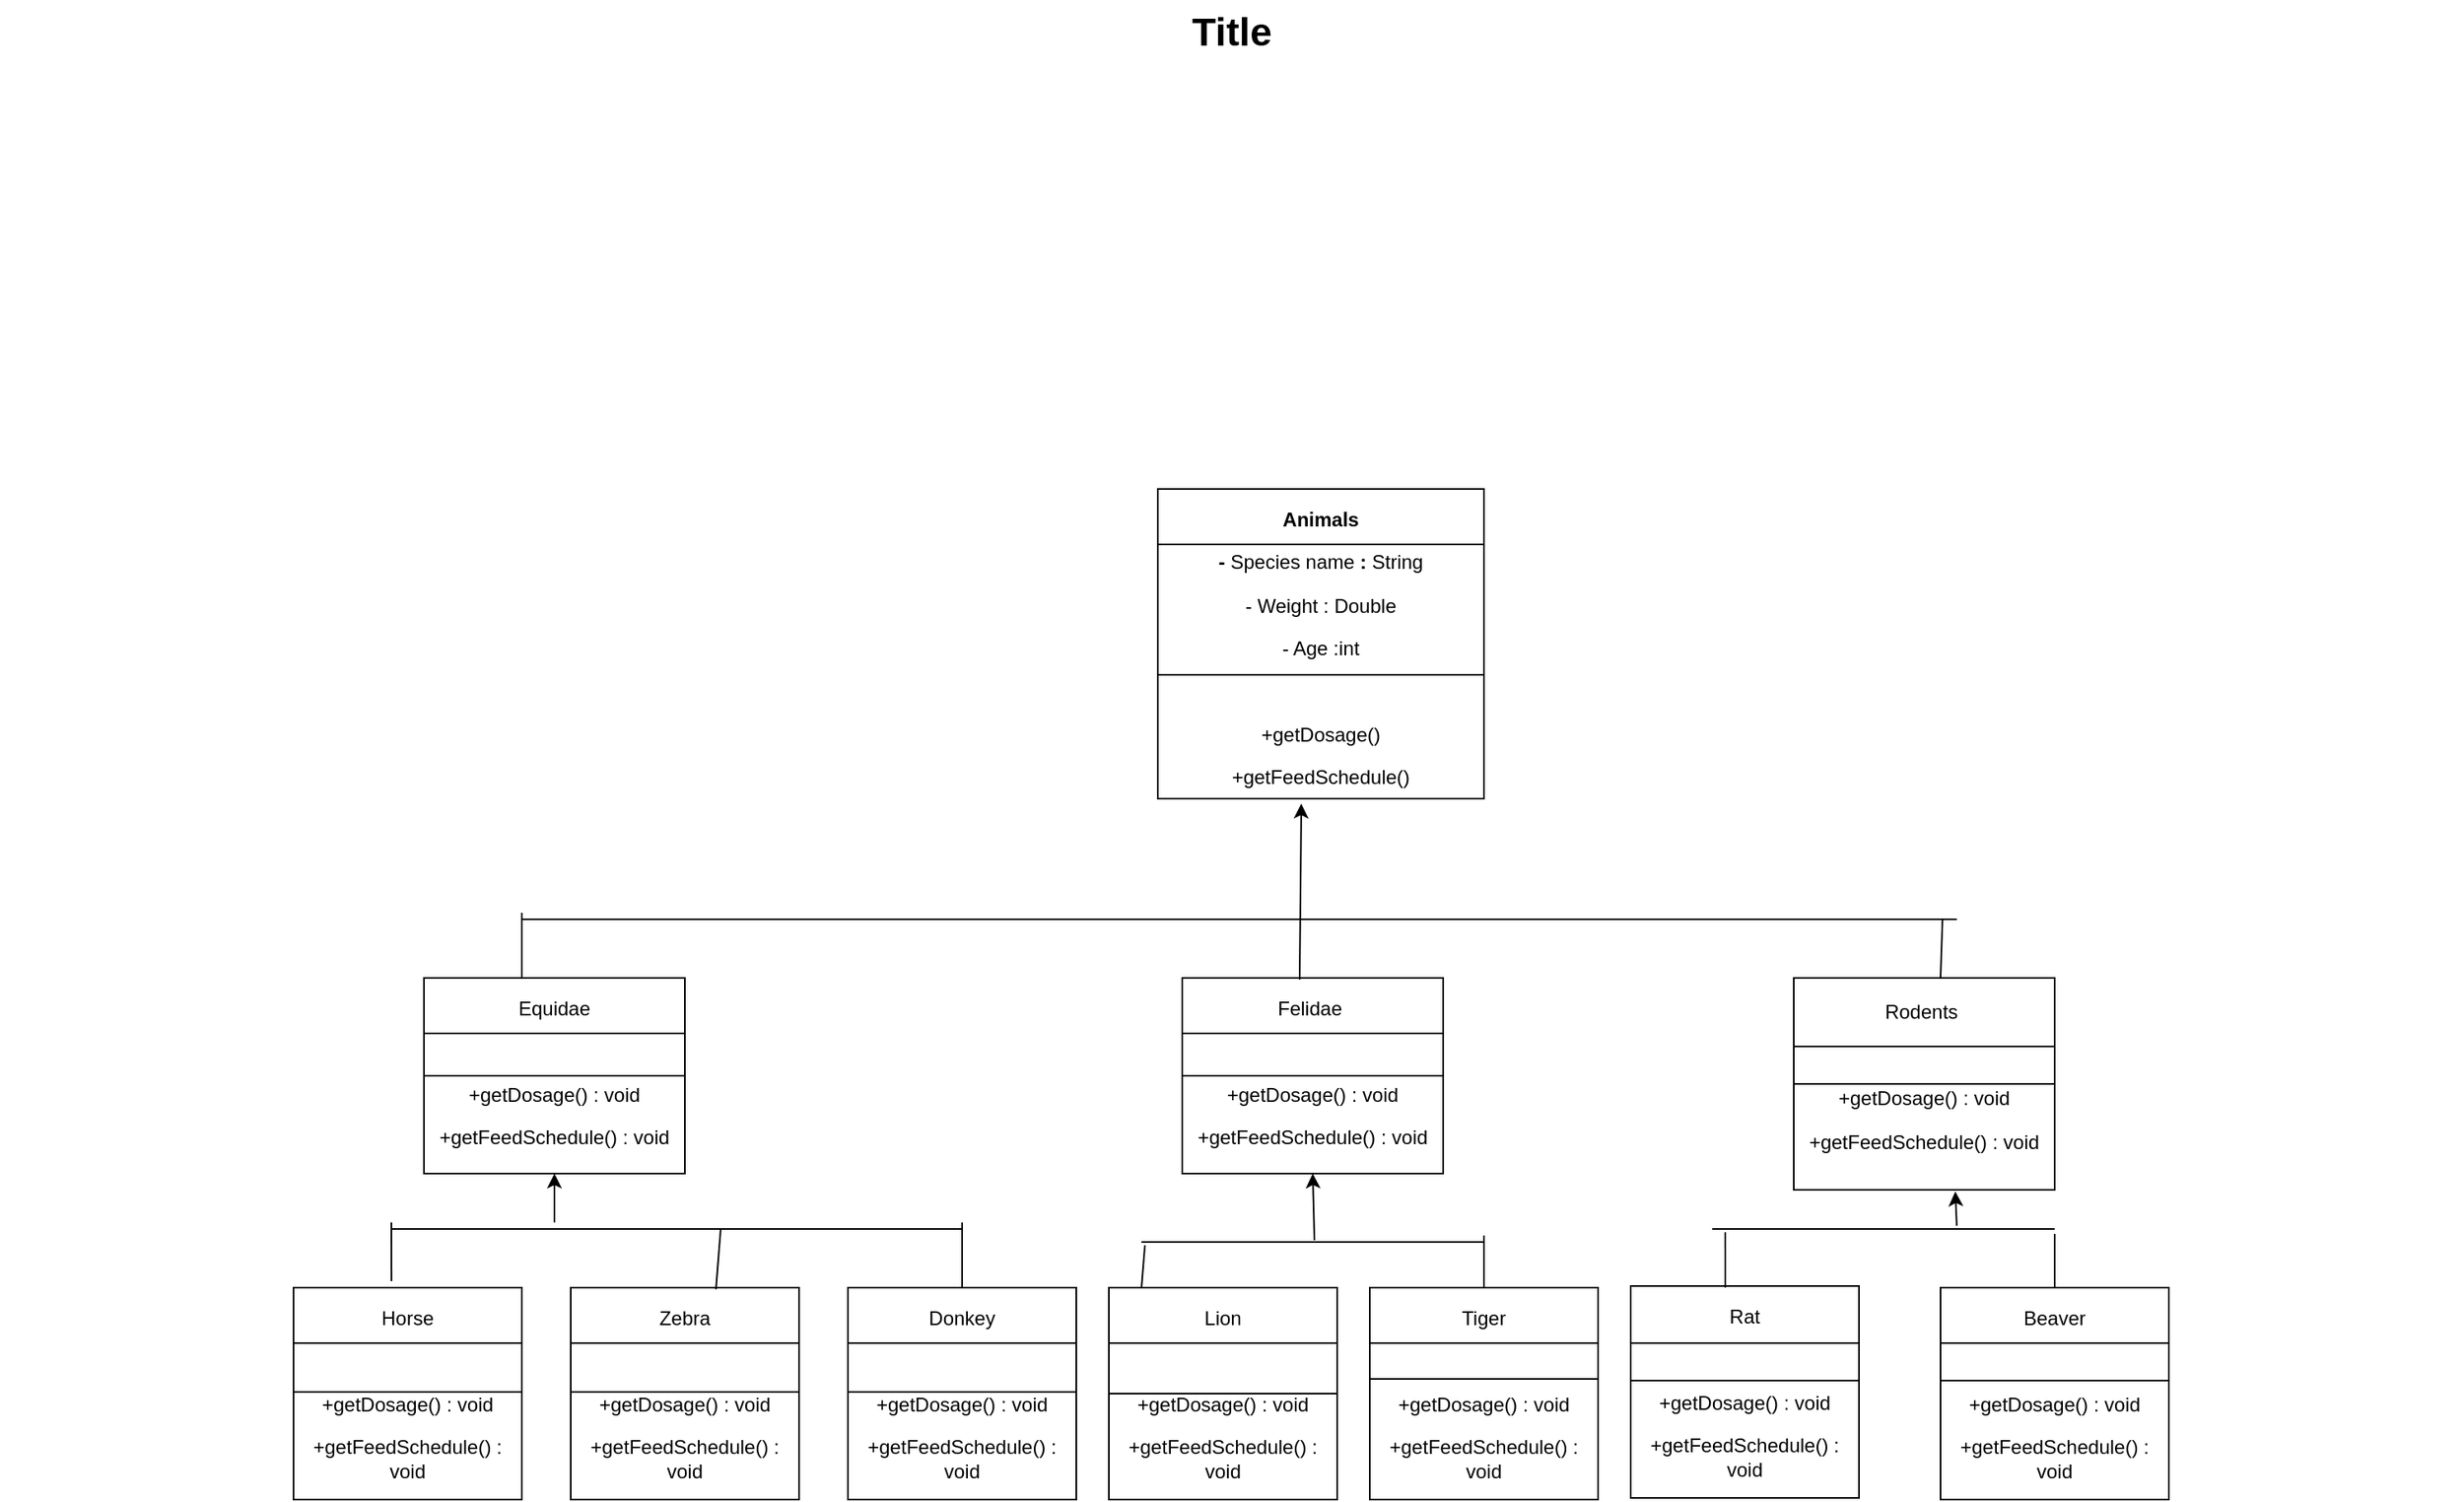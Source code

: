 <mxfile version="20.2.7" type="github">
  <diagram name="Page-1" id="929967ad-93f9-6ef4-fab6-5d389245f69c">
    <mxGraphModel dx="1422" dy="762" grid="1" gridSize="10" guides="1" tooltips="1" connect="1" arrows="1" fold="1" page="1" pageScale="1.5" pageWidth="1169" pageHeight="826" background="none" math="0" shadow="0">
      <root>
        <mxCell id="0" style=";html=1;" />
        <mxCell id="1" style=";html=1;" parent="0" />
        <mxCell id="1672d66443f91eb5-7" value="&lt;p&gt;&lt;span style=&quot;font-weight: 400;&quot;&gt;Equidae&lt;/span&gt;&lt;/p&gt;&lt;p&gt;&lt;span style=&quot;font-weight: 400;&quot;&gt;&lt;br&gt;&lt;/span&gt;&lt;/p&gt;&lt;p&gt;&lt;span style=&quot;font-weight: 400;&quot;&gt;+getDosage() : void&lt;/span&gt;&lt;/p&gt;&lt;p&gt;&lt;span style=&quot;font-weight: 400;&quot;&gt;+getFeedSchedule() : void&lt;/span&gt;&lt;/p&gt;" style="shape=rect;html=1;overflow=fill;whiteSpace=wrap;align=center;fontStyle=1" parent="1" vertex="1">
          <mxGeometry x="380" y="640" width="160" height="120" as="geometry" />
        </mxCell>
        <mxCell id="1672d66443f91eb5-8" value="&lt;p&gt;Animals&lt;/p&gt;&lt;p&gt;- &lt;span style=&quot;font-weight: 400;&quot;&gt;Species name&amp;nbsp;&lt;/span&gt;: &lt;span style=&quot;font-weight: normal;&quot;&gt;String&lt;/span&gt;&lt;/p&gt;&lt;p&gt;&lt;span style=&quot;font-weight: normal;&quot;&gt;- Weight : Double&lt;/span&gt;&lt;/p&gt;&lt;p&gt;&lt;span style=&quot;font-weight: 400;&quot;&gt;- Age :int&lt;/span&gt;&lt;/p&gt;&lt;p&gt;&lt;br&gt;&lt;/p&gt;&lt;p&gt;&lt;span style=&quot;font-weight: normal;&quot;&gt;+getDosage()&lt;/span&gt;&lt;/p&gt;&lt;p&gt;&lt;span style=&quot;font-weight: normal;&quot;&gt;+getFeedSchedule()&lt;/span&gt;&lt;/p&gt;&lt;p&gt;&amp;nbsp;&lt;br&gt;&lt;/p&gt;&lt;p&gt;&lt;br&gt;&lt;/p&gt;" style="shape=rect;html=1;overflow=fill;whiteSpace=wrap;align=center;fontStyle=1" parent="1" vertex="1">
          <mxGeometry x="830" y="340" width="200" height="190" as="geometry" />
        </mxCell>
        <mxCell id="1672d66443f91eb5-23" value="Title" style="text;strokeColor=none;fillColor=none;html=1;fontSize=24;fontStyle=1;verticalAlign=middle;align=center;" parent="1" vertex="1">
          <mxGeometry x="120" y="40" width="1510" height="40" as="geometry" />
        </mxCell>
        <mxCell id="VMkJlpxi3HL-9jdnigJv-3" value="" style="line;strokeWidth=1;fillColor=none;align=left;verticalAlign=middle;spacingTop=-1;spacingLeft=3;spacingRight=3;rotatable=0;labelPosition=right;points=[];portConstraint=eastwest;" vertex="1" parent="1">
          <mxGeometry x="830" y="370" width="200" height="8" as="geometry" />
        </mxCell>
        <mxCell id="VMkJlpxi3HL-9jdnigJv-4" value="" style="line;strokeWidth=1;fillColor=none;align=left;verticalAlign=middle;spacingTop=-1;spacingLeft=3;spacingRight=3;rotatable=0;labelPosition=right;points=[];portConstraint=eastwest;" vertex="1" parent="1">
          <mxGeometry x="830" y="450" width="200" height="8" as="geometry" />
        </mxCell>
        <mxCell id="VMkJlpxi3HL-9jdnigJv-11" value="" style="line;strokeWidth=1;fillColor=none;align=left;verticalAlign=middle;spacingTop=-1;spacingLeft=3;spacingRight=3;rotatable=0;labelPosition=right;points=[];portConstraint=eastwest;" vertex="1" parent="1">
          <mxGeometry x="380" y="670" width="160" height="8" as="geometry" />
        </mxCell>
        <mxCell id="VMkJlpxi3HL-9jdnigJv-12" value="" style="line;strokeWidth=1;fillColor=none;align=left;verticalAlign=middle;spacingTop=-1;spacingLeft=3;spacingRight=3;rotatable=0;labelPosition=right;points=[];portConstraint=eastwest;" vertex="1" parent="1">
          <mxGeometry x="380" y="696" width="160" height="8" as="geometry" />
        </mxCell>
        <mxCell id="VMkJlpxi3HL-9jdnigJv-13" value="&lt;p&gt;&lt;span style=&quot;font-weight: 400;&quot;&gt;Felidae&amp;nbsp;&lt;/span&gt;&lt;br&gt;&lt;/p&gt;&lt;p&gt;&lt;span style=&quot;font-weight: 400;&quot;&gt;&lt;br&gt;&lt;/span&gt;&lt;/p&gt;&lt;p&gt;&lt;span style=&quot;font-weight: 400;&quot;&gt;+getDosage() : void&lt;/span&gt;&lt;/p&gt;&lt;p&gt;&lt;span style=&quot;font-weight: 400;&quot;&gt;+getFeedSchedule() : void&lt;/span&gt;&lt;/p&gt;" style="shape=rect;html=1;overflow=fill;whiteSpace=wrap;align=center;fontStyle=1" vertex="1" parent="1">
          <mxGeometry x="845" y="640" width="160" height="120" as="geometry" />
        </mxCell>
        <mxCell id="VMkJlpxi3HL-9jdnigJv-14" value="" style="line;strokeWidth=1;fillColor=none;align=left;verticalAlign=middle;spacingTop=-1;spacingLeft=3;spacingRight=3;rotatable=0;labelPosition=right;points=[];portConstraint=eastwest;" vertex="1" parent="1">
          <mxGeometry x="845" y="670" width="160" height="8" as="geometry" />
        </mxCell>
        <mxCell id="VMkJlpxi3HL-9jdnigJv-16" value="" style="line;strokeWidth=1;fillColor=none;align=left;verticalAlign=middle;spacingTop=-1;spacingLeft=3;spacingRight=3;rotatable=0;labelPosition=right;points=[];portConstraint=eastwest;" vertex="1" parent="1">
          <mxGeometry x="845" y="696" width="160" height="8" as="geometry" />
        </mxCell>
        <mxCell id="VMkJlpxi3HL-9jdnigJv-17" value="&lt;span style=&quot;font-weight: 400;&quot;&gt;&lt;br&gt;Rodents&lt;/span&gt;&lt;span style=&quot;font-weight: 400; background-color: initial;&quot;&gt;&amp;nbsp;&lt;/span&gt;&lt;span style=&quot;font-weight: 400;&quot;&gt;&lt;br&gt;&lt;/span&gt;&lt;p&gt;&lt;span style=&quot;font-weight: 400;&quot;&gt;&lt;br&gt;&lt;/span&gt;&lt;/p&gt;&lt;p&gt;&lt;span style=&quot;font-weight: 400;&quot;&gt;+getDosage() : void&lt;/span&gt;&lt;/p&gt;&lt;p&gt;&lt;span style=&quot;font-weight: 400;&quot;&gt;+getFeedSchedule() : void&lt;/span&gt;&lt;/p&gt;" style="shape=rect;html=1;overflow=fill;whiteSpace=wrap;align=center;fontStyle=1" vertex="1" parent="1">
          <mxGeometry x="1220" y="640" width="160" height="130" as="geometry" />
        </mxCell>
        <mxCell id="VMkJlpxi3HL-9jdnigJv-18" value="" style="line;strokeWidth=1;fillColor=none;align=left;verticalAlign=middle;spacingTop=-1;spacingLeft=3;spacingRight=3;rotatable=0;labelPosition=right;points=[];portConstraint=eastwest;" vertex="1" parent="1">
          <mxGeometry x="1220" y="678" width="160" height="8" as="geometry" />
        </mxCell>
        <mxCell id="VMkJlpxi3HL-9jdnigJv-19" value="" style="line;strokeWidth=1;fillColor=none;align=left;verticalAlign=middle;spacingTop=-1;spacingLeft=3;spacingRight=3;rotatable=0;labelPosition=right;points=[];portConstraint=eastwest;" vertex="1" parent="1">
          <mxGeometry x="1220" y="701" width="160" height="8" as="geometry" />
        </mxCell>
        <mxCell id="VMkJlpxi3HL-9jdnigJv-20" value="" style="endArrow=classic;html=1;rounded=0;fontSize=15;entryX=0.44;entryY=1.016;entryDx=0;entryDy=0;entryPerimeter=0;exitX=0.45;exitY=0.008;exitDx=0;exitDy=0;exitPerimeter=0;" edge="1" parent="1" source="VMkJlpxi3HL-9jdnigJv-13" target="1672d66443f91eb5-8">
          <mxGeometry width="50" height="50" relative="1" as="geometry">
            <mxPoint x="918" y="630" as="sourcePoint" />
            <mxPoint x="880" y="570" as="targetPoint" />
          </mxGeometry>
        </mxCell>
        <mxCell id="VMkJlpxi3HL-9jdnigJv-21" value="" style="line;strokeWidth=1;fillColor=none;align=left;verticalAlign=middle;spacingTop=-1;spacingLeft=3;spacingRight=3;rotatable=0;labelPosition=right;points=[];portConstraint=eastwest;" vertex="1" parent="1">
          <mxGeometry x="440" y="600" width="880" height="8" as="geometry" />
        </mxCell>
        <mxCell id="VMkJlpxi3HL-9jdnigJv-24" value="" style="endArrow=none;html=1;rounded=0;fontSize=15;entryX=0.99;entryY=0.5;entryDx=0;entryDy=0;entryPerimeter=0;" edge="1" parent="1" source="VMkJlpxi3HL-9jdnigJv-17" target="VMkJlpxi3HL-9jdnigJv-21">
          <mxGeometry width="50" height="50" relative="1" as="geometry">
            <mxPoint x="1110" y="638" as="sourcePoint" />
            <mxPoint x="1160" y="600" as="targetPoint" />
            <Array as="points">
              <mxPoint x="1310" y="640" />
            </Array>
          </mxGeometry>
        </mxCell>
        <mxCell id="VMkJlpxi3HL-9jdnigJv-29" value="" style="endArrow=none;html=1;rounded=0;fontSize=15;" edge="1" parent="1">
          <mxGeometry width="50" height="50" relative="1" as="geometry">
            <mxPoint x="440" y="640" as="sourcePoint" />
            <mxPoint x="440" y="600" as="targetPoint" />
          </mxGeometry>
        </mxCell>
        <mxCell id="VMkJlpxi3HL-9jdnigJv-30" value="&lt;p&gt;&lt;span style=&quot;font-weight: 400;&quot;&gt;Horse&lt;/span&gt;&lt;/p&gt;&lt;p&gt;&lt;span style=&quot;font-weight: 400;&quot;&gt;&lt;br&gt;&lt;/span&gt;&lt;/p&gt;&lt;p&gt;&lt;span style=&quot;font-weight: 400;&quot;&gt;+getDosage() : void&lt;/span&gt;&lt;/p&gt;&lt;p&gt;&lt;span style=&quot;font-weight: 400;&quot;&gt;+getFeedSchedule() : void&lt;/span&gt;&lt;/p&gt;" style="shape=rect;html=1;overflow=fill;whiteSpace=wrap;align=center;fontStyle=1" vertex="1" parent="1">
          <mxGeometry x="300" y="830" width="140" height="130" as="geometry" />
        </mxCell>
        <mxCell id="VMkJlpxi3HL-9jdnigJv-31" value="" style="line;strokeWidth=1;fillColor=none;align=left;verticalAlign=middle;spacingTop=-1;spacingLeft=3;spacingRight=3;rotatable=0;labelPosition=right;points=[];portConstraint=eastwest;" vertex="1" parent="1">
          <mxGeometry x="300" y="860" width="140" height="8" as="geometry" />
        </mxCell>
        <mxCell id="VMkJlpxi3HL-9jdnigJv-33" value="" style="line;strokeWidth=1;fillColor=none;align=left;verticalAlign=middle;spacingTop=-1;spacingLeft=3;spacingRight=3;rotatable=0;labelPosition=right;points=[];portConstraint=eastwest;" vertex="1" parent="1">
          <mxGeometry x="300" y="890" width="140" height="8" as="geometry" />
        </mxCell>
        <mxCell id="VMkJlpxi3HL-9jdnigJv-34" value="&lt;p&gt;&lt;span style=&quot;font-weight: 400;&quot;&gt;Zebra&lt;/span&gt;&lt;/p&gt;&lt;p&gt;&lt;span style=&quot;color: rgba(0, 0, 0, 0); font-family: monospace; font-size: 0px; font-weight: 400; text-align: start;&quot;&gt;%3CmxGraphModel%3E%3Croot%3E%3CmxCell%20id%3D%220%22%2F%3E%3CmxCell%20id%3D%221%22%20parent%3D%220%22%2F%3E%3CmxCell%20id%3D%222%22%20value%3D%22%22%20style%3D%22line%3BstrokeWidth%3D1%3BfillColor%3Dnone%3Balign%3Dleft%3BverticalAlign%3Dmiddle%3BspacingTop%3D-1%3BspacingLeft%3D3%3BspacingRight%3D3%3Brotatable%3D0%3BlabelPosition%3Dright%3Bpoints%3D%5B%5D%3BportConstraint%3Deastwest%3B%22%20vertex%3D%221%22%20parent%3D%221%22%3E%3CmxGeometry%20x%3D%22380%22%20y%3D%22670%22%20width%3D%22160%22%20height%3D%228%22%20as%3D%22geometry%22%2F%3E%3C%2FmxCell%3E%3C%2Froot%3E%3C%2FmxGraphModel%3E&lt;/span&gt;&lt;span style=&quot;font-weight: 400;&quot;&gt;&lt;br&gt;&lt;/span&gt;&lt;/p&gt;&lt;p&gt;&lt;span style=&quot;font-weight: 400;&quot;&gt;+getDosage() : void&lt;/span&gt;&lt;/p&gt;&lt;p&gt;&lt;span style=&quot;font-weight: 400;&quot;&gt;+getFeedSchedule() : void&lt;/span&gt;&lt;/p&gt;" style="shape=rect;html=1;overflow=fill;whiteSpace=wrap;align=center;fontStyle=1" vertex="1" parent="1">
          <mxGeometry x="470" y="830" width="140" height="130" as="geometry" />
        </mxCell>
        <mxCell id="VMkJlpxi3HL-9jdnigJv-36" value="" style="line;strokeWidth=1;fillColor=none;align=left;verticalAlign=middle;spacingTop=-1;spacingLeft=3;spacingRight=3;rotatable=0;labelPosition=right;points=[];portConstraint=eastwest;" vertex="1" parent="1">
          <mxGeometry x="470" y="860" width="140" height="8" as="geometry" />
        </mxCell>
        <mxCell id="VMkJlpxi3HL-9jdnigJv-37" value="" style="line;strokeWidth=1;fillColor=none;align=left;verticalAlign=middle;spacingTop=-1;spacingLeft=3;spacingRight=3;rotatable=0;labelPosition=right;points=[];portConstraint=eastwest;" vertex="1" parent="1">
          <mxGeometry x="470" y="890" width="140" height="8" as="geometry" />
        </mxCell>
        <mxCell id="VMkJlpxi3HL-9jdnigJv-38" value="&lt;p&gt;&lt;span style=&quot;font-weight: 400;&quot;&gt;Donkey&lt;/span&gt;&lt;/p&gt;&lt;p&gt;&lt;span style=&quot;color: rgba(0, 0, 0, 0); font-family: monospace; font-size: 0px; font-weight: 400; text-align: start;&quot;&gt;%3CmxGraphModel%3E%3Croot%3E%3CmxCell%20id%3D%220%22%2F%3E%3CmxCell%20id%3D%221%22%20parent%3D%220%22%2F%3E%3CmxCell%20id%3D%222%22%20value%3D%22%22%20style%3D%22line%3BstrokeWidth%3D1%3BfillColor%3Dnone%3Balign%3Dleft%3BverticalAlign%3Dmiddle%3BspacingTop%3D-1%3BspacingLeft%3D3%3BspacingRight%3D3%3Brotatable%3D0%3BlabelPosition%3Dright%3Bpoints%3D%5B%5D%3BportConstraint%3Deastwest%3B%22%20vertex%3D%221%22%20parent%3D%221%22%3E%3CmxGeometry%20x%3D%22380%22%20y%3D%22670%22%20width%3D%22160%22%20height%3D%228%22%20as%3D%22geometry%22%2F%3E%3C%2FmxCell%3E%3C%2Froot%3E%3C%2FmxGraphModel%3E&lt;/span&gt;&lt;span style=&quot;font-weight: 400;&quot;&gt;&lt;br&gt;&lt;/span&gt;&lt;/p&gt;&lt;p&gt;&lt;span style=&quot;font-weight: 400;&quot;&gt;+getDosage() : void&lt;/span&gt;&lt;/p&gt;&lt;p&gt;&lt;span style=&quot;font-weight: 400;&quot;&gt;+getFeedSchedule() : void&lt;/span&gt;&lt;/p&gt;" style="shape=rect;html=1;overflow=fill;whiteSpace=wrap;align=center;fontStyle=1" vertex="1" parent="1">
          <mxGeometry x="640" y="830" width="140" height="130" as="geometry" />
        </mxCell>
        <mxCell id="VMkJlpxi3HL-9jdnigJv-39" value="" style="line;strokeWidth=1;fillColor=none;align=left;verticalAlign=middle;spacingTop=-1;spacingLeft=3;spacingRight=3;rotatable=0;labelPosition=right;points=[];portConstraint=eastwest;" vertex="1" parent="1">
          <mxGeometry x="640" y="860" width="140" height="8" as="geometry" />
        </mxCell>
        <mxCell id="VMkJlpxi3HL-9jdnigJv-40" value="" style="line;strokeWidth=1;fillColor=none;align=left;verticalAlign=middle;spacingTop=-1;spacingLeft=3;spacingRight=3;rotatable=0;labelPosition=right;points=[];portConstraint=eastwest;" vertex="1" parent="1">
          <mxGeometry x="640" y="890" width="140" height="8" as="geometry" />
        </mxCell>
        <mxCell id="VMkJlpxi3HL-9jdnigJv-41" value="" style="endArrow=classic;html=1;rounded=0;fontSize=15;entryX=0.5;entryY=1;entryDx=0;entryDy=0;" edge="1" parent="1" target="1672d66443f91eb5-7">
          <mxGeometry width="50" height="50" relative="1" as="geometry">
            <mxPoint x="460" y="790" as="sourcePoint" />
            <mxPoint x="520" y="740" as="targetPoint" />
          </mxGeometry>
        </mxCell>
        <mxCell id="VMkJlpxi3HL-9jdnigJv-42" value="" style="line;strokeWidth=1;fillColor=none;align=left;verticalAlign=middle;spacingTop=-1;spacingLeft=3;spacingRight=3;rotatable=0;labelPosition=right;points=[];portConstraint=eastwest;" vertex="1" parent="1">
          <mxGeometry x="360" y="790" width="350" height="8" as="geometry" />
        </mxCell>
        <mxCell id="VMkJlpxi3HL-9jdnigJv-44" value="" style="endArrow=none;html=1;rounded=0;fontSize=15;exitX=0.429;exitY=-0.031;exitDx=0;exitDy=0;exitPerimeter=0;" edge="1" parent="1" source="VMkJlpxi3HL-9jdnigJv-30">
          <mxGeometry width="50" height="50" relative="1" as="geometry">
            <mxPoint x="310" y="840" as="sourcePoint" />
            <mxPoint x="360" y="790" as="targetPoint" />
          </mxGeometry>
        </mxCell>
        <mxCell id="VMkJlpxi3HL-9jdnigJv-46" value="" style="endArrow=none;html=1;rounded=0;fontSize=15;entryX=0.577;entryY=0.5;entryDx=0;entryDy=0;entryPerimeter=0;exitX=0.636;exitY=0.008;exitDx=0;exitDy=0;exitPerimeter=0;" edge="1" parent="1" source="VMkJlpxi3HL-9jdnigJv-34" target="VMkJlpxi3HL-9jdnigJv-42">
          <mxGeometry width="50" height="50" relative="1" as="geometry">
            <mxPoint x="560" y="820" as="sourcePoint" />
            <mxPoint x="580" y="790" as="targetPoint" />
          </mxGeometry>
        </mxCell>
        <mxCell id="VMkJlpxi3HL-9jdnigJv-47" value="" style="endArrow=none;html=1;rounded=0;fontSize=15;exitX=0.5;exitY=0;exitDx=0;exitDy=0;" edge="1" parent="1" source="VMkJlpxi3HL-9jdnigJv-38">
          <mxGeometry width="50" height="50" relative="1" as="geometry">
            <mxPoint x="660" y="840" as="sourcePoint" />
            <mxPoint x="710" y="790" as="targetPoint" />
          </mxGeometry>
        </mxCell>
        <mxCell id="VMkJlpxi3HL-9jdnigJv-49" value="&lt;p&gt;&lt;span style=&quot;font-weight: 400;&quot;&gt;Lion&lt;/span&gt;&lt;/p&gt;&lt;p&gt;&lt;span style=&quot;color: rgba(0, 0, 0, 0); font-family: monospace; font-size: 0px; font-weight: 400; text-align: start;&quot;&gt;%3CmxGraphModel%3E%3Croot%3E%3CmxCell%20id%3D%220%22%2F%3E%3CmxCell%20id%3D%221%22%20parent%3D%220%22%2F%3E%3CmxCell%20id%3D%222%22%20value%3D%22%22%20style%3D%22line%3BstrokeWidth%3D1%3BfillColor%3Dnone%3Balign%3Dleft%3BverticalAlign%3Dmiddle%3BspacingTop%3D-1%3BspacingLeft%3D3%3BspacingRight%3D3%3Brotatable%3D0%3BlabelPosition%3Dright%3Bpoints%3D%5B%5D%3BportConstraint%3Deastwest%3B%22%20vertex%3D%221%22%20parent%3D%221%22%3E%3CmxGeometry%20x%3D%22380%22%20y%3D%22670%22%20width%3D%22160%22%20height%3D%228%22%20as%3D%22geometry%22%2F%3E%3C%2FmxCell%3E%3C%2Froot%3E%3C%2FmxGraphModel%3E&lt;/span&gt;&lt;span style=&quot;font-weight: 400;&quot;&gt;&lt;br&gt;&lt;/span&gt;&lt;/p&gt;&lt;p&gt;&lt;span style=&quot;font-weight: 400;&quot;&gt;+getDosage() : void&lt;/span&gt;&lt;/p&gt;&lt;p&gt;&lt;span style=&quot;font-weight: 400;&quot;&gt;+getFeedSchedule() : void&lt;/span&gt;&lt;/p&gt;" style="shape=rect;html=1;overflow=fill;whiteSpace=wrap;align=center;fontStyle=1" vertex="1" parent="1">
          <mxGeometry x="800" y="830" width="140" height="130" as="geometry" />
        </mxCell>
        <mxCell id="VMkJlpxi3HL-9jdnigJv-50" value="&lt;p&gt;&lt;span style=&quot;font-weight: 400;&quot;&gt;Tiger&lt;/span&gt;&lt;/p&gt;&lt;p&gt;&lt;span style=&quot;color: rgba(0, 0, 0, 0); font-family: monospace; font-size: 0px; font-weight: 400; text-align: start;&quot;&gt;%3CmxGraphModel%3E%3Croot%3E%3CmxCell%20id%3D%220%22%2F%3E%3CmxCell%20id%3D%221%22%20parent%3D%220%22%2F%3E%3CmxCell%20id%3D%222%22%20value%3D%22%22%20style%3D%22line%3BstrokeWidth%3D1%3BfillColor%3Dnone%3Balign%3Dleft%3BverticalAlign%3Dmiddle%3BspacingTop%3D-1%3BspacingLeft%3D3%3BspacingRight%3D3%3Brotatable%3D0%3BlabelPosition%3Dright%3Bpoints%3D%5B%5D%3BportConstraint%3Deastwest%3B%22%20vertex%3D%221%22%20parent%3D%221%22%3E%3CmxGeometry%20x%3D%22380%22%20y%3D%22670%22%20width%3D%22160%22%20height%3D%228%22%20as%3D%22geometry%22%2F%3E%3C%2FmxCell%3E%3C%2Froot%3E%3C%2FmxGraphModel%3E&lt;/span&gt;&lt;span style=&quot;font-weight: 400;&quot;&gt;&lt;br&gt;&lt;/span&gt;&lt;/p&gt;&lt;p&gt;&lt;span style=&quot;font-weight: 400;&quot;&gt;+getDosage() : void&lt;/span&gt;&lt;/p&gt;&lt;p&gt;&lt;span style=&quot;font-weight: 400;&quot;&gt;+getFeedSchedule() : void&lt;/span&gt;&lt;/p&gt;" style="shape=rect;html=1;overflow=fill;whiteSpace=wrap;align=center;fontStyle=1" vertex="1" parent="1">
          <mxGeometry x="960" y="830" width="140" height="130" as="geometry" />
        </mxCell>
        <mxCell id="VMkJlpxi3HL-9jdnigJv-51" value="" style="line;strokeWidth=1;fillColor=none;align=left;verticalAlign=middle;spacingTop=-1;spacingLeft=3;spacingRight=3;rotatable=0;labelPosition=right;points=[];portConstraint=eastwest;" vertex="1" parent="1">
          <mxGeometry x="820" y="798" width="210" height="8" as="geometry" />
        </mxCell>
        <mxCell id="VMkJlpxi3HL-9jdnigJv-56" value="" style="endArrow=none;html=1;rounded=0;fontSize=15;entryX=0.01;entryY=0.75;entryDx=0;entryDy=0;entryPerimeter=0;" edge="1" parent="1" target="VMkJlpxi3HL-9jdnigJv-51">
          <mxGeometry width="50" height="50" relative="1" as="geometry">
            <mxPoint x="820" y="830" as="sourcePoint" />
            <mxPoint x="870" y="780" as="targetPoint" />
          </mxGeometry>
        </mxCell>
        <mxCell id="VMkJlpxi3HL-9jdnigJv-57" value="" style="endArrow=none;html=1;rounded=0;fontSize=15;exitX=0.5;exitY=0;exitDx=0;exitDy=0;" edge="1" parent="1" source="VMkJlpxi3HL-9jdnigJv-50">
          <mxGeometry width="50" height="50" relative="1" as="geometry">
            <mxPoint x="980" y="848" as="sourcePoint" />
            <mxPoint x="1030" y="798" as="targetPoint" />
          </mxGeometry>
        </mxCell>
        <mxCell id="VMkJlpxi3HL-9jdnigJv-61" value="" style="endArrow=classic;html=1;rounded=0;fontSize=15;entryX=0.5;entryY=1;entryDx=0;entryDy=0;exitX=0.505;exitY=0.375;exitDx=0;exitDy=0;exitPerimeter=0;" edge="1" parent="1" source="VMkJlpxi3HL-9jdnigJv-51" target="VMkJlpxi3HL-9jdnigJv-13">
          <mxGeometry width="50" height="50" relative="1" as="geometry">
            <mxPoint x="920" y="800" as="sourcePoint" />
            <mxPoint x="970" y="756" as="targetPoint" />
          </mxGeometry>
        </mxCell>
        <mxCell id="VMkJlpxi3HL-9jdnigJv-62" value="" style="line;strokeWidth=1;fillColor=none;align=left;verticalAlign=middle;spacingTop=-1;spacingLeft=3;spacingRight=3;rotatable=0;labelPosition=right;points=[];portConstraint=eastwest;" vertex="1" parent="1">
          <mxGeometry x="800" y="860" width="140" height="8" as="geometry" />
        </mxCell>
        <mxCell id="VMkJlpxi3HL-9jdnigJv-63" value="" style="line;strokeWidth=1;fillColor=none;align=left;verticalAlign=middle;spacingTop=-1;spacingLeft=3;spacingRight=3;rotatable=0;labelPosition=right;points=[];portConstraint=eastwest;" vertex="1" parent="1">
          <mxGeometry x="800" y="891" width="140" height="8" as="geometry" />
        </mxCell>
        <mxCell id="VMkJlpxi3HL-9jdnigJv-64" value="" style="line;strokeWidth=1;fillColor=none;align=left;verticalAlign=middle;spacingTop=-1;spacingLeft=3;spacingRight=3;rotatable=0;labelPosition=right;points=[];portConstraint=eastwest;" vertex="1" parent="1">
          <mxGeometry x="960" y="860" width="140" height="8" as="geometry" />
        </mxCell>
        <mxCell id="VMkJlpxi3HL-9jdnigJv-65" value="" style="line;strokeWidth=1;fillColor=none;align=left;verticalAlign=middle;spacingTop=-1;spacingLeft=3;spacingRight=3;rotatable=0;labelPosition=right;points=[];portConstraint=eastwest;" vertex="1" parent="1">
          <mxGeometry x="960" y="882" width="140" height="8" as="geometry" />
        </mxCell>
        <mxCell id="VMkJlpxi3HL-9jdnigJv-66" value="&lt;p&gt;&lt;span style=&quot;font-weight: 400;&quot;&gt;Rat&lt;/span&gt;&lt;/p&gt;&lt;p&gt;&lt;span style=&quot;color: rgba(0, 0, 0, 0); font-family: monospace; font-size: 0px; font-weight: 400; text-align: start;&quot;&gt;%3CmxGraphModel%3E%3Croot%3E%3CmxCell%20id%3D%220%22%2F%3E%3CmxCell%20id%3D%221%22%20parent%3D%220%22%2F%3E%3CmxCell%20id%3D%222%22%20value%3D%22%22%20style%3D%22line%3BstrokeWidth%3D1%3BfillColor%3Dnone%3Balign%3Dleft%3BverticalAlign%3Dmiddle%3BspacingTop%3D-1%3BspacingLeft%3D3%3BspacingRight%3D3%3Brotatable%3D0%3BlabelPosition%3Dright%3Bpoints%3D%5B%5D%3BportConstraint%3Deastwest%3B%22%20vertex%3D%221%22%20parent%3D%221%22%3E%3CmxGeometry%20x%3D%22380%22%20y%3D%22670%22%20width%3D%22160%22%20height%3D%228%22%20as%3D%22geometry%22%2F%3E%3C%2FmxCell%3E%3C%2Froot%3E%3C%2FmxGraphModel%3E&lt;/span&gt;&lt;span style=&quot;font-weight: 400;&quot;&gt;&lt;br&gt;&lt;/span&gt;&lt;/p&gt;&lt;p&gt;&lt;span style=&quot;font-weight: 400;&quot;&gt;+getDosage() : void&lt;/span&gt;&lt;/p&gt;&lt;p&gt;&lt;span style=&quot;font-weight: 400;&quot;&gt;+getFeedSchedule() : void&lt;/span&gt;&lt;/p&gt;" style="shape=rect;html=1;overflow=fill;whiteSpace=wrap;align=center;fontStyle=1" vertex="1" parent="1">
          <mxGeometry x="1120" y="829" width="140" height="130" as="geometry" />
        </mxCell>
        <mxCell id="VMkJlpxi3HL-9jdnigJv-67" value="&lt;p&gt;&lt;span style=&quot;font-weight: 400; text-align: start; background-color: initial;&quot;&gt;Beaver&lt;/span&gt;&lt;/p&gt;&lt;p&gt;&lt;span style=&quot;color: rgba(0, 0, 0, 0); font-family: monospace; font-size: 0px; font-weight: 400; text-align: start; background-color: initial;&quot;&gt;%3CmxGraphModel%3E%3Croot%3E%3CmxCell%20id%3D%220%22%2F%3E%3CmxCell%20id%3D%221%22%20parent%3D%220%22%2F%3E%3CmxCell%20id%3D%222%22%20value%3D%22%22%20style%3D%22line%3BstrokeWidth%3D1%3BfillColor%3Dnone%3Balign%3Dleft%3BverticalAlign%3Dmiddle%3BspacingTop%3D-1%3BspacingLeft%3D3%3BspacingRight%3D3%3Brotatable%3D0%3BlabelPosition%3Dright%3Bpoints%3D%5B%5D%3BportConstraint%3Deastwest%3B%22%20vertex%3D%221%22%20parent%3D%221%22%3E%3CmxGeometry%20x%3D%22380%22%20y%3D%22670%22%20width%3D%22160%22%20height%3D%228%22%20as%3D%22geometry%22%2F%3E%3C%2FmxCell%3E%3C%2Froot%3E%3C%2FmxGraphModel%3E&lt;/span&gt;&lt;br&gt;&lt;/p&gt;&lt;p&gt;&lt;span style=&quot;font-weight: 400;&quot;&gt;+getDosage() : void&lt;/span&gt;&lt;/p&gt;&lt;p&gt;&lt;span style=&quot;font-weight: 400;&quot;&gt;+getFeedSchedule() : void&lt;/span&gt;&lt;/p&gt;" style="shape=rect;html=1;overflow=fill;whiteSpace=wrap;align=center;fontStyle=1" vertex="1" parent="1">
          <mxGeometry x="1310" y="830" width="140" height="130" as="geometry" />
        </mxCell>
        <mxCell id="VMkJlpxi3HL-9jdnigJv-68" value="" style="line;strokeWidth=1;fillColor=none;align=left;verticalAlign=middle;spacingTop=-1;spacingLeft=3;spacingRight=3;rotatable=0;labelPosition=right;points=[];portConstraint=eastwest;" vertex="1" parent="1">
          <mxGeometry x="1120" y="860" width="140" height="8" as="geometry" />
        </mxCell>
        <mxCell id="VMkJlpxi3HL-9jdnigJv-69" value="" style="line;strokeWidth=1;fillColor=none;align=left;verticalAlign=middle;spacingTop=-1;spacingLeft=3;spacingRight=3;rotatable=0;labelPosition=right;points=[];portConstraint=eastwest;" vertex="1" parent="1">
          <mxGeometry x="1120" y="883" width="140" height="8" as="geometry" />
        </mxCell>
        <mxCell id="VMkJlpxi3HL-9jdnigJv-70" value="" style="line;strokeWidth=1;fillColor=none;align=left;verticalAlign=middle;spacingTop=-1;spacingLeft=3;spacingRight=3;rotatable=0;labelPosition=right;points=[];portConstraint=eastwest;" vertex="1" parent="1">
          <mxGeometry x="1310" y="883" width="140" height="8" as="geometry" />
        </mxCell>
        <mxCell id="VMkJlpxi3HL-9jdnigJv-71" value="" style="line;strokeWidth=1;fillColor=none;align=left;verticalAlign=middle;spacingTop=-1;spacingLeft=3;spacingRight=3;rotatable=0;labelPosition=right;points=[];portConstraint=eastwest;" vertex="1" parent="1">
          <mxGeometry x="1310" y="860" width="140" height="8" as="geometry" />
        </mxCell>
        <mxCell id="VMkJlpxi3HL-9jdnigJv-74" value="" style="line;strokeWidth=1;fillColor=none;align=left;verticalAlign=middle;spacingTop=-1;spacingLeft=3;spacingRight=3;rotatable=0;labelPosition=right;points=[];portConstraint=eastwest;" vertex="1" parent="1">
          <mxGeometry x="1170" y="790" width="210" height="8" as="geometry" />
        </mxCell>
        <mxCell id="VMkJlpxi3HL-9jdnigJv-75" value="" style="endArrow=classic;html=1;rounded=0;fontSize=15;entryX=0.619;entryY=1.008;entryDx=0;entryDy=0;exitX=0.714;exitY=0.25;exitDx=0;exitDy=0;exitPerimeter=0;entryPerimeter=0;" edge="1" parent="1" source="VMkJlpxi3HL-9jdnigJv-74" target="VMkJlpxi3HL-9jdnigJv-17">
          <mxGeometry width="50" height="50" relative="1" as="geometry">
            <mxPoint x="936.05" y="811" as="sourcePoint" />
            <mxPoint x="935" y="770" as="targetPoint" />
          </mxGeometry>
        </mxCell>
        <mxCell id="VMkJlpxi3HL-9jdnigJv-76" value="" style="endArrow=none;html=1;rounded=0;fontSize=15;entryX=0.038;entryY=0.75;entryDx=0;entryDy=0;entryPerimeter=0;" edge="1" parent="1" target="VMkJlpxi3HL-9jdnigJv-74">
          <mxGeometry width="50" height="50" relative="1" as="geometry">
            <mxPoint x="1178" y="830" as="sourcePoint" />
            <mxPoint x="1040" y="808" as="targetPoint" />
          </mxGeometry>
        </mxCell>
        <mxCell id="VMkJlpxi3HL-9jdnigJv-77" value="" style="endArrow=none;html=1;rounded=0;fontSize=15;entryX=1;entryY=0.875;entryDx=0;entryDy=0;entryPerimeter=0;" edge="1" parent="1" source="VMkJlpxi3HL-9jdnigJv-67" target="VMkJlpxi3HL-9jdnigJv-74">
          <mxGeometry width="50" height="50" relative="1" as="geometry">
            <mxPoint x="1188" y="840" as="sourcePoint" />
            <mxPoint x="1187.98" y="814" as="targetPoint" />
          </mxGeometry>
        </mxCell>
      </root>
    </mxGraphModel>
  </diagram>
</mxfile>
